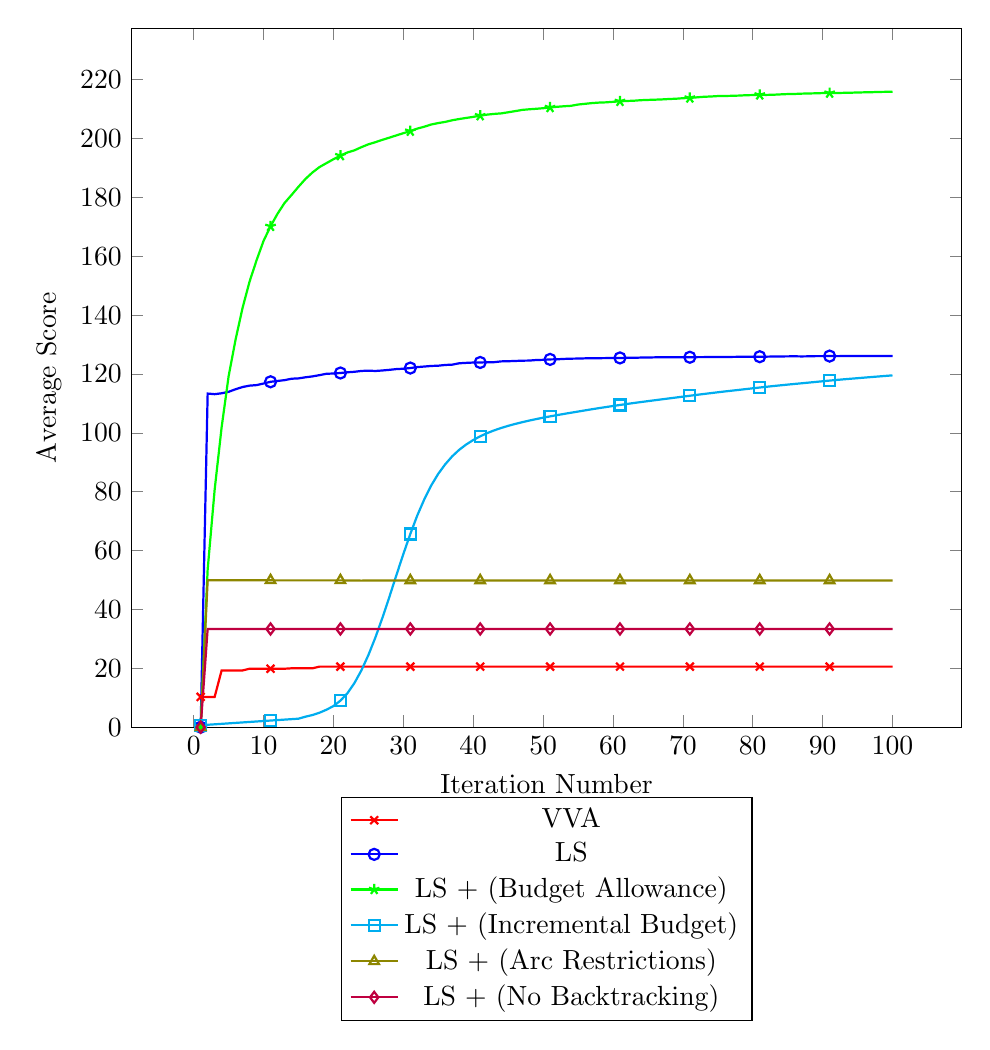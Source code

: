 \begin{tikzpicture}
\begin{axis}[
    width=\textwidth,
    xlabel={Iteration Number},
    ylabel={Average Score},
    ymin=0,
    legend style={at={(0.5,-0.1)},anchor=north},
    mark repeat={10}
]

\addplot[
    color=red,
    style={thick},
    mark=x
    ]
    coordinates {
    (1, 10.286)(2, 10.286)(3, 10.286)(4, 19.286)(5, 19.286)(6, 19.286)(7, 19.286)(8, 19.857)(9, 19.857)(10, 19.857)(11, 19.857)(12, 19.857)(13, 19.857)(14, 20.0)(15, 20.0)(16, 20.0)(17, 20.0)(18, 20.571)(19, 20.571)(20, 20.571)(21, 20.571)(22, 20.571)(23, 20.571)(24, 20.571)(25, 20.571)(26, 20.571)(27, 20.571)(28, 20.571)(29, 20.571)(30, 20.571)(31, 20.571)(32, 20.571)(33, 20.571)(34, 20.571)(35, 20.571)(36, 20.571)(37, 20.571)(38, 20.571)(39, 20.571)(40, 20.571)(41, 20.571)(42, 20.571)(43, 20.571)(44, 20.571)(45, 20.571)(46, 20.571)(47, 20.571)(48, 20.571)(49, 20.571)(50, 20.571)(51, 20.571)(52, 20.571)(53, 20.571)(54, 20.571)(55, 20.571)(56, 20.571)(57, 20.571)(58, 20.571)(59, 20.571)(60, 20.571)(61, 20.571)(62, 20.571)(63, 20.571)(64, 20.571)(65, 20.571)(66, 20.571)(67, 20.571)(68, 20.571)(69, 20.571)(70, 20.571)(71, 20.571)(72, 20.571)(73, 20.571)(74, 20.571)(75, 20.571)(76, 20.571)(77, 20.571)(78, 20.571)(79, 20.571)(80, 20.571)(81, 20.571)(82, 20.571)(83, 20.571)(84, 20.571)(85, 20.571)(86, 20.571)(87, 20.571)(88, 20.571)(89, 20.571)(90, 20.571)(91, 20.571)(92, 20.571)(93, 20.571)(94, 20.571)(95, 20.571)(96, 20.571)(97, 20.571)(98, 20.571)(99, 20.571)(100, 20.571)
    };
    
\addlegendentry{VVA}

\addplot[
    color=blue,
    style={thick},
    mark=o
    ]
    coordinates {
    (1, 0.0)(2, 113.341)(3, 113.133)(4, 113.441)(5, 113.936)(6, 114.812)(7, 115.572)(8, 116.037)(9, 116.217)(10, 116.758)(11, 117.342)(12, 117.62)(13, 117.903)(14, 118.382)(15, 118.498)(16, 118.873)(17, 119.177)(18, 119.595)(19, 120.068)(20, 120.154)(21, 120.33)(22, 120.571)(23, 120.742)(24, 121.023)(25, 121.13)(26, 121.018)(27, 121.182)(28, 121.402)(29, 121.655)(30, 121.786)(31, 122.012)(32, 122.339)(33, 122.527)(34, 122.72)(35, 122.81)(36, 123.057)(37, 123.168)(38, 123.63)(39, 123.772)(40, 123.878)(41, 123.903)(42, 123.983)(43, 124.01)(44, 124.278)(45, 124.328)(46, 124.417)(47, 124.514)(48, 124.547)(49, 124.737)(50, 124.8)(51, 124.946)(52, 124.987)(53, 125.115)(54, 125.197)(55, 125.232)(56, 125.305)(57, 125.344)(58, 125.365)(59, 125.391)(60, 125.439)(61, 125.444)(62, 125.485)(63, 125.501)(64, 125.568)(65, 125.602)(66, 125.645)(67, 125.645)(68, 125.649)(69, 125.667)(70, 125.677)(71, 125.679)(72, 125.715)(73, 125.728)(74, 125.74)(75, 125.766)(76, 125.779)(77, 125.798)(78, 125.823)(79, 125.825)(80, 125.85)(81, 125.859)(82, 125.882)(83, 125.919)(84, 125.958)(85, 125.979)(86, 125.997)(87, 125.964)(88, 125.992)(89, 126.06)(90, 126.059)(91, 126.078)(92, 126.067)(93, 126.069)(94, 126.085)(95, 126.093)(96, 126.102)(97, 126.111)(98, 126.126)(99, 126.133)(100, 126.136)    };
\addlegendentry{LS}

\addplot[
    color=green,
    style={thick},
    mark=star
    ]
    coordinates {
    (1, 0.0)(2, 53.545)(3, 80.648)(4, 101.897)(5, 119.242)(6, 131.74)(7, 142.497)(8, 151.406)(9, 158.639)(10, 165.217)(11, 170.162)(12, 174.433)(13, 178.08)(14, 180.8)(15, 183.615)(16, 186.269)(17, 188.461)(18, 190.291)(19, 191.628)(20, 192.957)(21, 194.193)(22, 195.245)(23, 195.978)(24, 197.052)(25, 198.023)(26, 198.737)(27, 199.541)(28, 200.286)(29, 201.046)(30, 201.802)(31, 202.5)(32, 203.364)(33, 204.001)(34, 204.761)(35, 205.241)(36, 205.639)(37, 206.197)(38, 206.615)(39, 206.989)(40, 207.343)(41, 207.771)(42, 208.113)(43, 208.355)(44, 208.53)(45, 208.903)(46, 209.293)(47, 209.71)(48, 209.923)(49, 210.089)(50, 210.288)(51, 210.546)(52, 210.771)(53, 210.952)(54, 211.105)(55, 211.537)(56, 211.78)(57, 212.031)(58, 212.196)(59, 212.283)(60, 212.457)(61, 212.635)(62, 212.747)(63, 212.834)(64, 213.016)(65, 213.108)(66, 213.185)(67, 213.278)(68, 213.41)(69, 213.507)(70, 213.688)(71, 213.78)(72, 213.982)(73, 214.17)(74, 214.268)(75, 214.417)(76, 214.449)(77, 214.498)(78, 214.576)(79, 214.698)(80, 214.752)(81, 214.826)(82, 214.809)(83, 214.872)(84, 214.991)(85, 215.095)(86, 215.133)(87, 215.236)(88, 215.298)(89, 215.351)(90, 215.432)(91, 215.432)(92, 215.453)(93, 215.508)(94, 215.553)(95, 215.631)(96, 215.683)(97, 215.728)(98, 215.813)(99, 215.851)(100, 215.877)    };
\addlegendentry{LS + (Budget Allowance)}

\addplot[
    color=cyan,
    style={thick},
    mark=square
    ]
    coordinates {
(1, 0.655)(2, 0.815)(3, 0.974)(4, 1.134)(5, 1.294)(6, 1.454)(7, 1.614)(8, 1.774)(9, 1.933)(10, 2.092)(11, 2.251)(12, 2.41)(13, 2.569)(14, 2.728)(15, 2.887)(16, 3.565)(17, 4.133)(18, 4.908)(19, 5.931)(20, 7.17)(21, 9.014)(22, 11.528)(23, 14.977)(24, 19.295)(25, 24.494)(26, 30.447)(27, 37.114)(28, 44.221)(29, 51.592)(30, 58.797)(31, 65.643)(32, 71.934)(33, 77.41)(34, 82.158)(35, 86.085)(36, 89.329)(37, 92.033)(38, 94.244)(39, 96.036)(40, 97.554)(41, 98.824)(42, 99.904)(43, 100.836)(44, 101.647)(45, 102.374)(46, 103.019)(47, 103.607)(48, 104.158)(49, 104.663)(50, 105.144)(51, 105.593)(52, 106.02)(53, 106.429)(54, 106.835)(55, 107.232)(56, 107.627)(57, 108.02)(58, 108.397)(59, 108.758)(60, 109.118)(61, 109.469)(62, 109.812)(63, 110.14)(64, 110.457)(65, 110.77)(66, 111.077)(67, 111.383)(68, 111.686)(69, 111.991)(70, 112.298)(71, 112.601)(72, 112.907)(73, 113.201)(74, 113.49)(75, 113.778)(76, 114.058)(77, 114.321)(78, 114.584)(79, 114.859)(80, 115.128)(81, 115.397)(82, 115.657)(83, 115.909)(84, 116.152)(85, 116.389)(86, 116.612)(87, 116.837)(88, 117.064)(89, 117.291)(90, 117.523)(91, 117.751)(92, 117.972)(93, 118.178)(94, 118.376)(95, 118.568)(96, 118.768)(97, 118.96)(98, 119.15)(99, 119.338)(100, 119.524)    };
\addlegendentry{LS + (Incremental Budget)}

\addplot[
    color=olive,
    style={thick},
    mark=triangle
    ]
    coordinates {
    (1, 0.0)(2, 49.93)(3, 49.945)(4, 49.936)(5, 49.924)(6, 49.918)(7, 49.912)(8, 49.912)(9, 49.897)(10, 49.893)(11, 49.892)(12, 49.87)(13, 49.879)(14, 49.879)(15, 49.879)(16, 49.879)(17, 49.879)(18, 49.879)(19, 49.879)(20, 49.879)(21, 49.879)(22, 49.832)(23, 49.835)(24, 49.788)(25, 49.844)(26, 49.844)(27, 49.847)(28, 49.85)(29, 49.85)(30, 49.85)(31, 49.85)(32, 49.85)(33, 49.85)(34, 49.85)(35, 49.85)(36, 49.853)(37, 49.853)(38, 49.853)(39, 49.853)(40, 49.853)(41, 49.853)(42, 49.853)(43, 49.853)(44, 49.853)(45, 49.853)(46, 49.853)(47, 49.853)(48, 49.853)(49, 49.853)(50, 49.853)(51, 49.853)(52, 49.853)(53, 49.853)(54, 49.853)(55, 49.853)(56, 49.853)(57, 49.853)(58, 49.853)(59, 49.853)(60, 49.853)(61, 49.853)(62, 49.853)(63, 49.853)(64, 49.853)(65, 49.853)(66, 49.853)(67, 49.853)(68, 49.853)(69, 49.853)(70, 49.853)(71, 49.853)(72, 49.853)(73, 49.853)(74, 49.853)(75, 49.853)(76, 49.853)(77, 49.853)(78, 49.853)(79, 49.853)(80, 49.853)(81, 49.853)(82, 49.853)(83, 49.853)(84, 49.853)(85, 49.853)(86, 49.853)(87, 49.853)(88, 49.853)(89, 49.853)(90, 49.853)(91, 49.853)(92, 49.853)(93, 49.853)(94, 49.853)(95, 49.853)(96, 49.853)(97, 49.853)(98, 49.853)(99, 49.853)(100, 49.853)    }; 
\addlegendentry{LS + (Arc Restrictions)}

\addplot[
    color=purple,
    style={thick},
    mark=diamond
    ]
    coordinates {
    (1, 0.0)(2, 33.37)(3, 33.37)(4, 33.37)(5, 33.37)(6, 33.37)(7, 33.37)(8, 33.37)(9, 33.37)(10, 33.37)(11, 33.37)(12, 33.37)(13, 33.37)(14, 33.37)(15, 33.37)(16, 33.37)(17, 33.37)(18, 33.37)(19, 33.37)(20, 33.37)(21, 33.37)(22, 33.37)(23, 33.37)(24, 33.37)(25, 33.37)(26, 33.37)(27, 33.37)(28, 33.37)(29, 33.37)(30, 33.37)(31, 33.37)(32, 33.37)(33, 33.37)(34, 33.37)(35, 33.37)(36, 33.37)(37, 33.37)(38, 33.37)(39, 33.37)(40, 33.37)(41, 33.37)(42, 33.37)(43, 33.37)(44, 33.37)(45, 33.37)(46, 33.37)(47, 33.37)(48, 33.37)(49, 33.37)(50, 33.37)(51, 33.37)(52, 33.37)(53, 33.37)(54, 33.37)(55, 33.37)(56, 33.37)(57, 33.37)(58, 33.37)(59, 33.37)(60, 33.37)(61, 33.37)(62, 33.37)(63, 33.37)(64, 33.37)(65, 33.37)(66, 33.37)(67, 33.37)(68, 33.37)(69, 33.37)(70, 33.37)(71, 33.37)(72, 33.37)(73, 33.37)(74, 33.37)(75, 33.37)(76, 33.37)(77, 33.37)(78, 33.37)(79, 33.37)(80, 33.37)(81, 33.37)(82, 33.37)(83, 33.37)(84, 33.37)(85, 33.37)(86, 33.37)(87, 33.37)(88, 33.37)(89, 33.37)(90, 33.37)(91, 33.37)(92, 33.37)(93, 33.37)(94, 33.37)(95, 33.37)(96, 33.37)(97, 33.37)(98, 33.37)(99, 33.37)(100, 33.37)    };
\addlegendentry{LS + (No Backtracking)}


\end{axis}

\end{tikzpicture}
